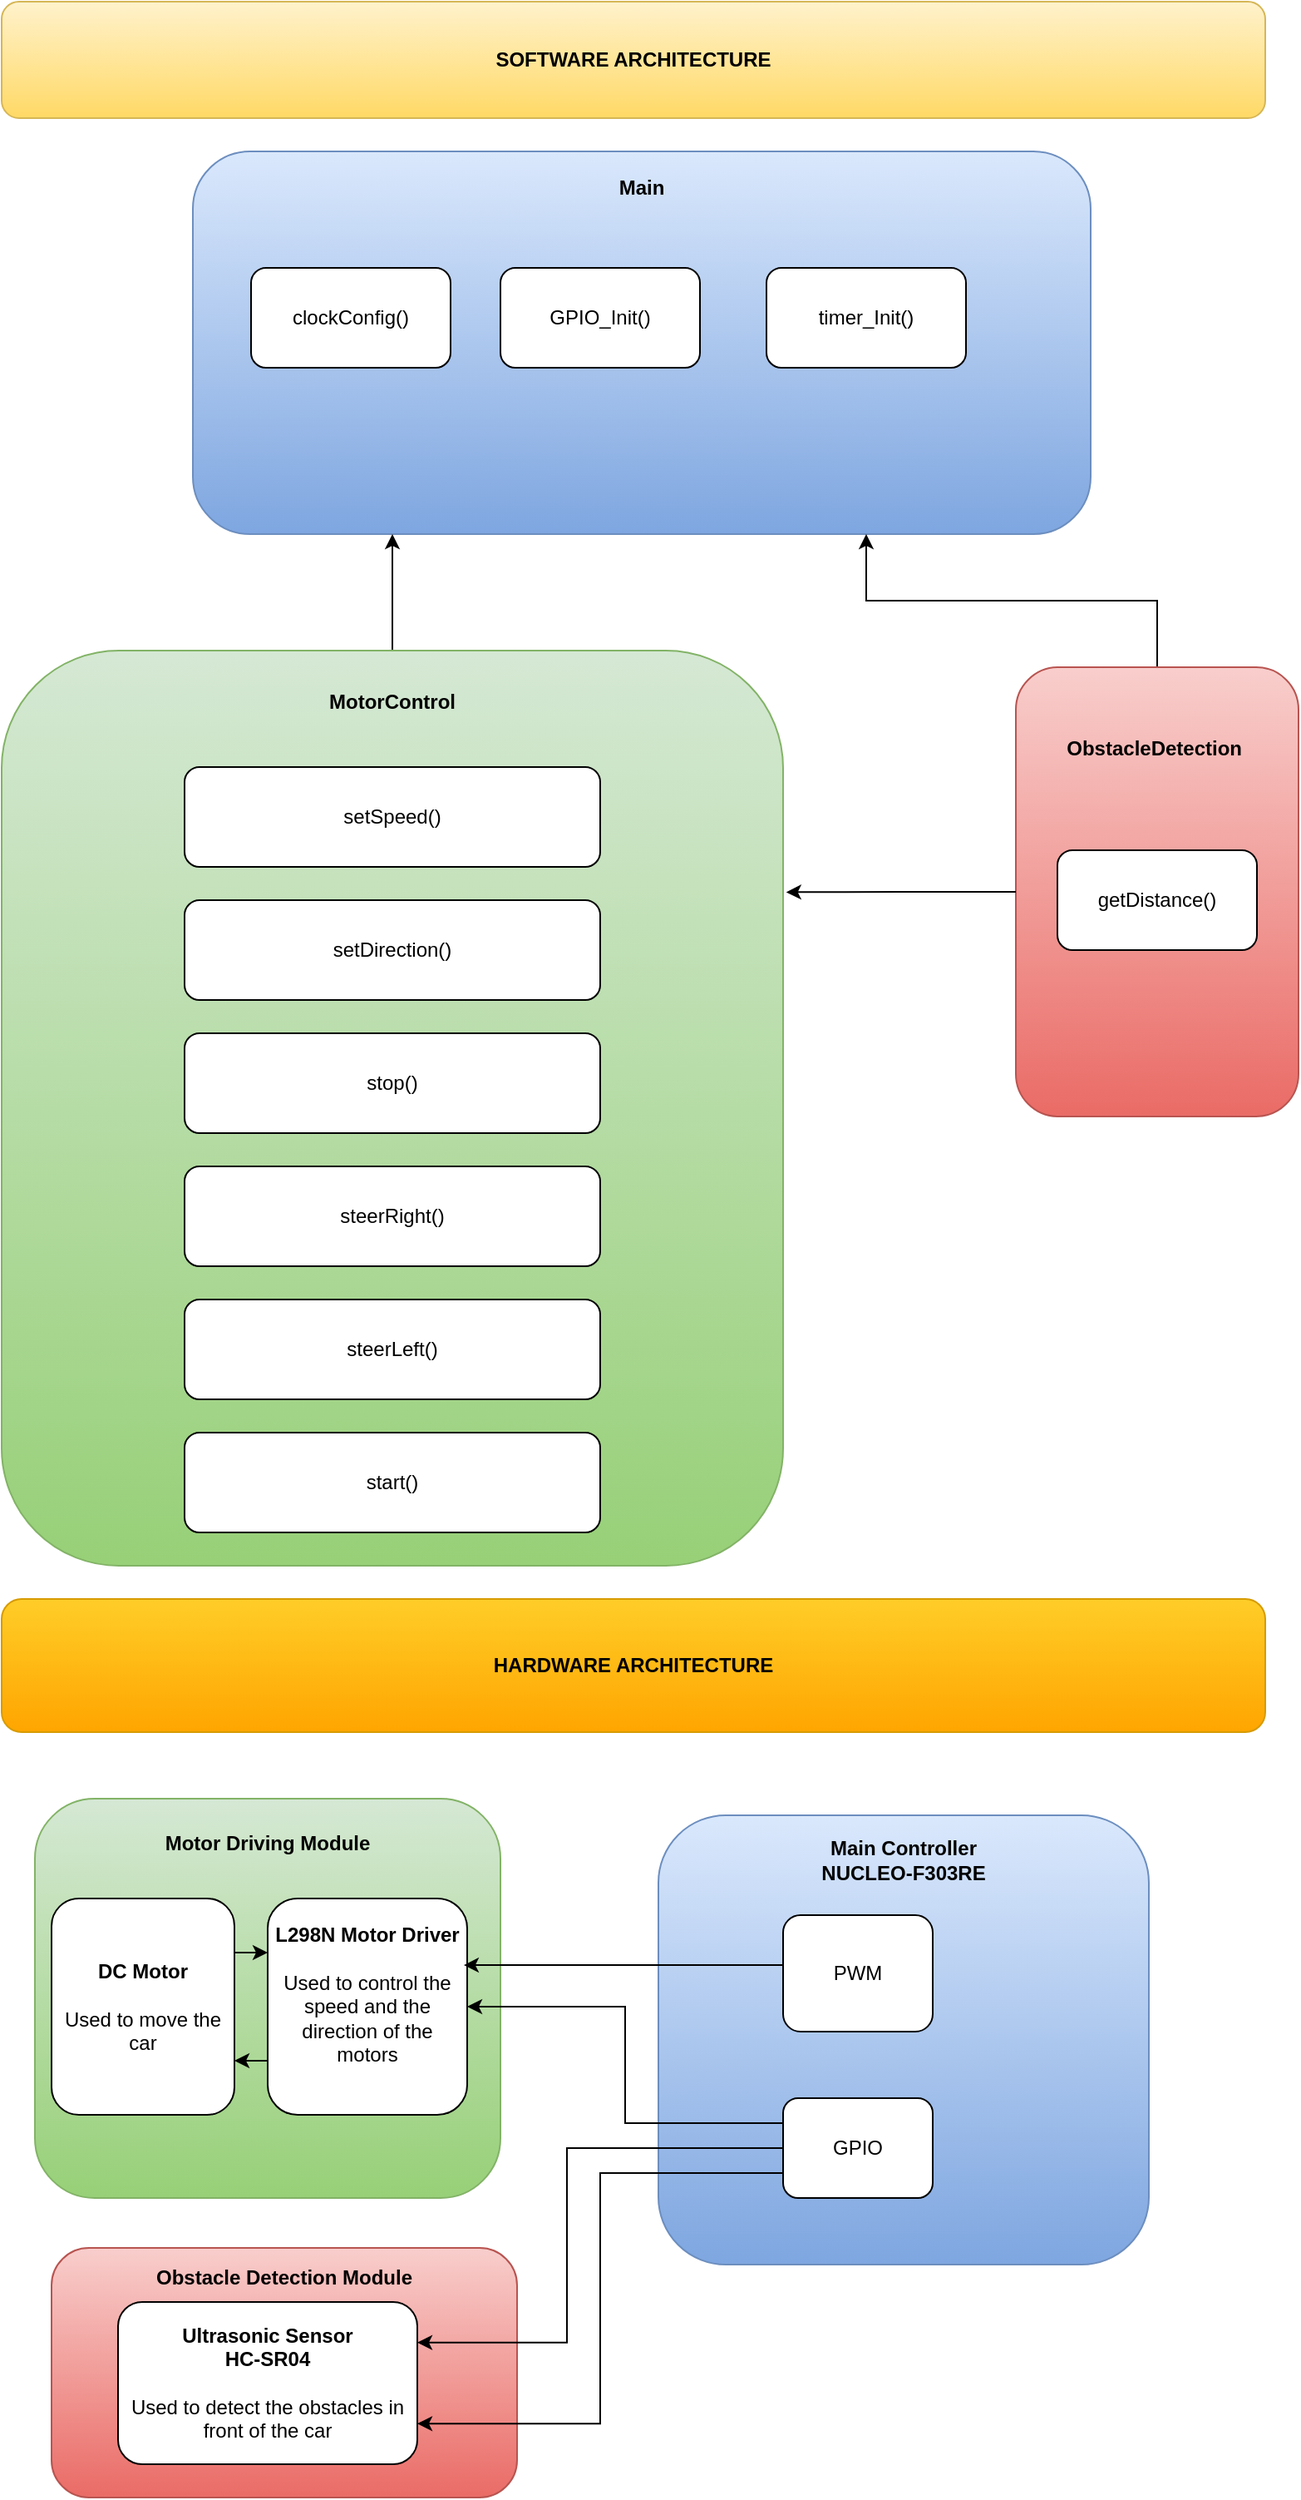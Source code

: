 <mxfile version="24.3.1" type="device">
  <diagram name="Page-1" id="hF5wZVnQ3XBnBF1yejPH">
    <mxGraphModel dx="1434" dy="746" grid="1" gridSize="10" guides="1" tooltips="1" connect="1" arrows="1" fold="1" page="1" pageScale="1" pageWidth="850" pageHeight="1100" math="0" shadow="0">
      <root>
        <mxCell id="0" />
        <mxCell id="1" parent="0" />
        <mxCell id="ye_fUvGTSHvhhSnnPspm-16" value="SOFTWARE ARCHITECTURE" style="rounded=1;whiteSpace=wrap;html=1;fillColor=#fff2cc;gradientColor=#ffd966;strokeColor=#d6b656;fontStyle=1" vertex="1" parent="1">
          <mxGeometry x="40" y="10" width="760" height="70" as="geometry" />
        </mxCell>
        <mxCell id="ye_fUvGTSHvhhSnnPspm-22" value="&lt;b&gt;Main&lt;br&gt;&lt;br&gt;&lt;br&gt;&lt;br&gt;&lt;br&gt;&lt;br&gt;&lt;br&gt;&lt;br&gt;&lt;br&gt;&lt;br&gt;&lt;br&gt;&lt;br&gt;&lt;br&gt;&lt;br&gt;&lt;/b&gt;" style="rounded=1;whiteSpace=wrap;html=1;fillColor=#dae8fc;gradientColor=#7ea6e0;strokeColor=#6c8ebf;" vertex="1" parent="1">
          <mxGeometry x="155" y="100" width="540" height="230" as="geometry" />
        </mxCell>
        <mxCell id="ye_fUvGTSHvhhSnnPspm-25" style="edgeStyle=orthogonalEdgeStyle;rounded=0;orthogonalLoop=1;jettySize=auto;html=1;exitX=0.5;exitY=0;exitDx=0;exitDy=0;" edge="1" parent="1" source="ye_fUvGTSHvhhSnnPspm-23">
          <mxGeometry relative="1" as="geometry">
            <mxPoint x="275" y="330" as="targetPoint" />
          </mxGeometry>
        </mxCell>
        <mxCell id="ye_fUvGTSHvhhSnnPspm-23" value="&lt;b&gt;MotorControl&lt;br&gt;&lt;br&gt;&lt;br&gt;&lt;br&gt;&lt;br&gt;&lt;br&gt;&lt;br&gt;&lt;br&gt;&lt;br&gt;&lt;br&gt;&lt;br&gt;&lt;br&gt;&lt;br&gt;&lt;br&gt;&lt;br&gt;&lt;br&gt;&lt;br&gt;&lt;br&gt;&lt;br&gt;&lt;br&gt;&lt;br&gt;&lt;br&gt;&lt;br&gt;&lt;br&gt;&lt;br&gt;&lt;br&gt;&lt;br&gt;&lt;br&gt;&lt;br&gt;&lt;br&gt;&lt;br&gt;&lt;br&gt;&lt;br&gt;&lt;br&gt;&lt;br&gt;&lt;/b&gt;" style="rounded=1;whiteSpace=wrap;html=1;fillColor=#d5e8d4;gradientColor=#97d077;strokeColor=#82b366;" vertex="1" parent="1">
          <mxGeometry x="40" y="400" width="470" height="550" as="geometry" />
        </mxCell>
        <mxCell id="ye_fUvGTSHvhhSnnPspm-27" style="edgeStyle=orthogonalEdgeStyle;rounded=0;orthogonalLoop=1;jettySize=auto;html=1;exitX=0.5;exitY=0;exitDx=0;exitDy=0;entryX=0.75;entryY=1;entryDx=0;entryDy=0;" edge="1" parent="1" source="ye_fUvGTSHvhhSnnPspm-24" target="ye_fUvGTSHvhhSnnPspm-22">
          <mxGeometry relative="1" as="geometry" />
        </mxCell>
        <mxCell id="ye_fUvGTSHvhhSnnPspm-24" value="&lt;b&gt;ObstacleDetection&amp;nbsp;&lt;br&gt;&lt;br&gt;&lt;br&gt;&lt;br&gt;&lt;br&gt;&lt;br&gt;&lt;br&gt;&lt;br&gt;&lt;br&gt;&lt;br&gt;&lt;br&gt;&lt;br&gt;&lt;br&gt;&lt;/b&gt;" style="rounded=1;whiteSpace=wrap;html=1;fillColor=#f8cecc;gradientColor=#ea6b66;strokeColor=#b85450;" vertex="1" parent="1">
          <mxGeometry x="650" y="410" width="170" height="270" as="geometry" />
        </mxCell>
        <mxCell id="ye_fUvGTSHvhhSnnPspm-28" value="HARDWARE ARCHITECTURE" style="rounded=1;whiteSpace=wrap;html=1;fillColor=#ffcd28;gradientColor=#ffa500;strokeColor=#d79b00;fontStyle=1" vertex="1" parent="1">
          <mxGeometry x="40" y="970" width="760" height="80" as="geometry" />
        </mxCell>
        <mxCell id="ye_fUvGTSHvhhSnnPspm-29" value="&lt;b&gt;Motor Driving Module&lt;br&gt;&lt;br&gt;&lt;br&gt;&lt;br&gt;&lt;br&gt;&lt;br&gt;&lt;br&gt;&lt;br&gt;&lt;br&gt;&lt;br&gt;&lt;br&gt;&lt;br&gt;&lt;br&gt;&lt;br&gt;&lt;/b&gt;" style="rounded=1;whiteSpace=wrap;html=1;fillColor=#d5e8d4;gradientColor=#97d077;strokeColor=#82b366;" vertex="1" parent="1">
          <mxGeometry x="60" y="1090" width="280" height="240" as="geometry" />
        </mxCell>
        <mxCell id="ye_fUvGTSHvhhSnnPspm-32" style="edgeStyle=orthogonalEdgeStyle;rounded=0;orthogonalLoop=1;jettySize=auto;html=1;exitX=1;exitY=0.25;exitDx=0;exitDy=0;entryX=0;entryY=0.25;entryDx=0;entryDy=0;" edge="1" parent="1" source="ye_fUvGTSHvhhSnnPspm-30" target="ye_fUvGTSHvhhSnnPspm-31">
          <mxGeometry relative="1" as="geometry" />
        </mxCell>
        <mxCell id="ye_fUvGTSHvhhSnnPspm-30" value="&lt;b&gt;DC Motor&lt;br&gt;&lt;/b&gt;&lt;br&gt;&lt;div&gt;Used to move the car&lt;br&gt;&lt;/div&gt;" style="rounded=1;whiteSpace=wrap;html=1;" vertex="1" parent="1">
          <mxGeometry x="70" y="1150" width="110" height="130" as="geometry" />
        </mxCell>
        <mxCell id="ye_fUvGTSHvhhSnnPspm-33" style="edgeStyle=orthogonalEdgeStyle;rounded=0;orthogonalLoop=1;jettySize=auto;html=1;exitX=0;exitY=0.75;exitDx=0;exitDy=0;entryX=1;entryY=0.75;entryDx=0;entryDy=0;" edge="1" parent="1" source="ye_fUvGTSHvhhSnnPspm-31" target="ye_fUvGTSHvhhSnnPspm-30">
          <mxGeometry relative="1" as="geometry" />
        </mxCell>
        <mxCell id="ye_fUvGTSHvhhSnnPspm-31" value="&lt;b&gt;L298N Motor Driver&lt;br&gt;&lt;/b&gt;&lt;br&gt;Used to control the speed and the direction of the motors&lt;div&gt;&lt;br&gt;&lt;/div&gt;" style="rounded=1;whiteSpace=wrap;html=1;" vertex="1" parent="1">
          <mxGeometry x="200" y="1150" width="120" height="130" as="geometry" />
        </mxCell>
        <mxCell id="ye_fUvGTSHvhhSnnPspm-34" value="&lt;b&gt;Main Controller&lt;br&gt;NUCLEO-F303RE&lt;br&gt;&lt;br&gt;&lt;br&gt;&lt;br&gt;&lt;br&gt;&lt;br&gt;&lt;br&gt;&lt;br&gt;&lt;br&gt;&lt;br&gt;&lt;br&gt;&lt;br&gt;&lt;br&gt;&lt;br&gt;&lt;br&gt;&lt;br&gt;&lt;/b&gt;" style="rounded=1;whiteSpace=wrap;html=1;fillColor=#dae8fc;gradientColor=#7ea6e0;strokeColor=#6c8ebf;" vertex="1" parent="1">
          <mxGeometry x="435" y="1100" width="295" height="270" as="geometry" />
        </mxCell>
        <mxCell id="ye_fUvGTSHvhhSnnPspm-39" style="edgeStyle=orthogonalEdgeStyle;rounded=0;orthogonalLoop=1;jettySize=auto;html=1;exitX=0;exitY=0.75;exitDx=0;exitDy=0;entryX=0.983;entryY=0.308;entryDx=0;entryDy=0;entryPerimeter=0;" edge="1" parent="1" source="ye_fUvGTSHvhhSnnPspm-35" target="ye_fUvGTSHvhhSnnPspm-31">
          <mxGeometry relative="1" as="geometry">
            <mxPoint x="350" y="1190" as="targetPoint" />
            <Array as="points">
              <mxPoint x="510" y="1190" />
            </Array>
          </mxGeometry>
        </mxCell>
        <mxCell id="ye_fUvGTSHvhhSnnPspm-35" value="PWM" style="rounded=1;whiteSpace=wrap;html=1;" vertex="1" parent="1">
          <mxGeometry x="510" y="1160" width="90" height="70" as="geometry" />
        </mxCell>
        <mxCell id="ye_fUvGTSHvhhSnnPspm-41" style="edgeStyle=orthogonalEdgeStyle;rounded=0;orthogonalLoop=1;jettySize=auto;html=1;exitX=0;exitY=0.25;exitDx=0;exitDy=0;entryX=1;entryY=0.5;entryDx=0;entryDy=0;" edge="1" parent="1" source="ye_fUvGTSHvhhSnnPspm-37" target="ye_fUvGTSHvhhSnnPspm-31">
          <mxGeometry relative="1" as="geometry" />
        </mxCell>
        <mxCell id="ye_fUvGTSHvhhSnnPspm-37" value="GPIO" style="rounded=1;whiteSpace=wrap;html=1;" vertex="1" parent="1">
          <mxGeometry x="510" y="1270" width="90" height="60" as="geometry" />
        </mxCell>
        <mxCell id="ye_fUvGTSHvhhSnnPspm-42" value="&lt;b&gt;Obstacle Detection Module&lt;br&gt;&lt;br&gt;&lt;br&gt;&lt;br&gt;&lt;br&gt;&lt;br&gt;&lt;br&gt;&lt;br&gt;&lt;br&gt;&lt;/b&gt;" style="rounded=1;whiteSpace=wrap;html=1;fillColor=#f8cecc;gradientColor=#ea6b66;strokeColor=#b85450;" vertex="1" parent="1">
          <mxGeometry x="70" y="1360" width="280" height="150" as="geometry" />
        </mxCell>
        <mxCell id="ye_fUvGTSHvhhSnnPspm-43" value="&lt;b&gt;Ultrasonic Sensor&lt;br&gt;HC-SR04&lt;/b&gt;&lt;br&gt;&lt;br&gt;&lt;div&gt;Used to detect the obstacles in front of the car&lt;br&gt;&lt;/div&gt;" style="rounded=1;whiteSpace=wrap;html=1;" vertex="1" parent="1">
          <mxGeometry x="110" y="1392.5" width="180" height="97.5" as="geometry" />
        </mxCell>
        <mxCell id="ye_fUvGTSHvhhSnnPspm-50" style="edgeStyle=orthogonalEdgeStyle;rounded=0;orthogonalLoop=1;jettySize=auto;html=1;entryX=1.004;entryY=0.264;entryDx=0;entryDy=0;entryPerimeter=0;" edge="1" parent="1" source="ye_fUvGTSHvhhSnnPspm-24" target="ye_fUvGTSHvhhSnnPspm-23">
          <mxGeometry relative="1" as="geometry" />
        </mxCell>
        <mxCell id="ye_fUvGTSHvhhSnnPspm-51" value="setSpeed()" style="rounded=1;whiteSpace=wrap;html=1;" vertex="1" parent="1">
          <mxGeometry x="150" y="470" width="250" height="60" as="geometry" />
        </mxCell>
        <mxCell id="ye_fUvGTSHvhhSnnPspm-52" value="setDirection()" style="rounded=1;whiteSpace=wrap;html=1;" vertex="1" parent="1">
          <mxGeometry x="150" y="550" width="250" height="60" as="geometry" />
        </mxCell>
        <mxCell id="ye_fUvGTSHvhhSnnPspm-53" value="steerRight()" style="rounded=1;whiteSpace=wrap;html=1;" vertex="1" parent="1">
          <mxGeometry x="150" y="710" width="250" height="60" as="geometry" />
        </mxCell>
        <mxCell id="ye_fUvGTSHvhhSnnPspm-54" value="steerLeft()" style="rounded=1;whiteSpace=wrap;html=1;" vertex="1" parent="1">
          <mxGeometry x="150" y="790" width="250" height="60" as="geometry" />
        </mxCell>
        <mxCell id="ye_fUvGTSHvhhSnnPspm-55" value="stop()" style="rounded=1;whiteSpace=wrap;html=1;" vertex="1" parent="1">
          <mxGeometry x="150" y="630" width="250" height="60" as="geometry" />
        </mxCell>
        <mxCell id="ye_fUvGTSHvhhSnnPspm-56" value="getDistance()" style="rounded=1;whiteSpace=wrap;html=1;" vertex="1" parent="1">
          <mxGeometry x="675" y="520" width="120" height="60" as="geometry" />
        </mxCell>
        <mxCell id="ye_fUvGTSHvhhSnnPspm-57" value="GPIO_Init()" style="rounded=1;whiteSpace=wrap;html=1;" vertex="1" parent="1">
          <mxGeometry x="340" y="170" width="120" height="60" as="geometry" />
        </mxCell>
        <mxCell id="ye_fUvGTSHvhhSnnPspm-58" value="clockConfig()" style="rounded=1;whiteSpace=wrap;html=1;" vertex="1" parent="1">
          <mxGeometry x="190" y="170" width="120" height="60" as="geometry" />
        </mxCell>
        <mxCell id="ye_fUvGTSHvhhSnnPspm-59" value="timer_Init()" style="rounded=1;whiteSpace=wrap;html=1;" vertex="1" parent="1">
          <mxGeometry x="500" y="170" width="120" height="60" as="geometry" />
        </mxCell>
        <mxCell id="ye_fUvGTSHvhhSnnPspm-60" value="start()" style="rounded=1;whiteSpace=wrap;html=1;" vertex="1" parent="1">
          <mxGeometry x="150" y="870" width="250" height="60" as="geometry" />
        </mxCell>
        <mxCell id="ye_fUvGTSHvhhSnnPspm-49" style="edgeStyle=orthogonalEdgeStyle;rounded=0;orthogonalLoop=1;jettySize=auto;html=1;exitX=0;exitY=0.5;exitDx=0;exitDy=0;entryX=1;entryY=0.25;entryDx=0;entryDy=0;" edge="1" parent="1" source="ye_fUvGTSHvhhSnnPspm-37" target="ye_fUvGTSHvhhSnnPspm-43">
          <mxGeometry relative="1" as="geometry">
            <Array as="points">
              <mxPoint x="380" y="1300" />
              <mxPoint x="380" y="1417" />
            </Array>
          </mxGeometry>
        </mxCell>
        <mxCell id="ye_fUvGTSHvhhSnnPspm-48" style="edgeStyle=orthogonalEdgeStyle;rounded=0;orthogonalLoop=1;jettySize=auto;html=1;exitX=0;exitY=0.75;exitDx=0;exitDy=0;entryX=1;entryY=0.75;entryDx=0;entryDy=0;" edge="1" parent="1" source="ye_fUvGTSHvhhSnnPspm-37" target="ye_fUvGTSHvhhSnnPspm-43">
          <mxGeometry relative="1" as="geometry" />
        </mxCell>
      </root>
    </mxGraphModel>
  </diagram>
</mxfile>
